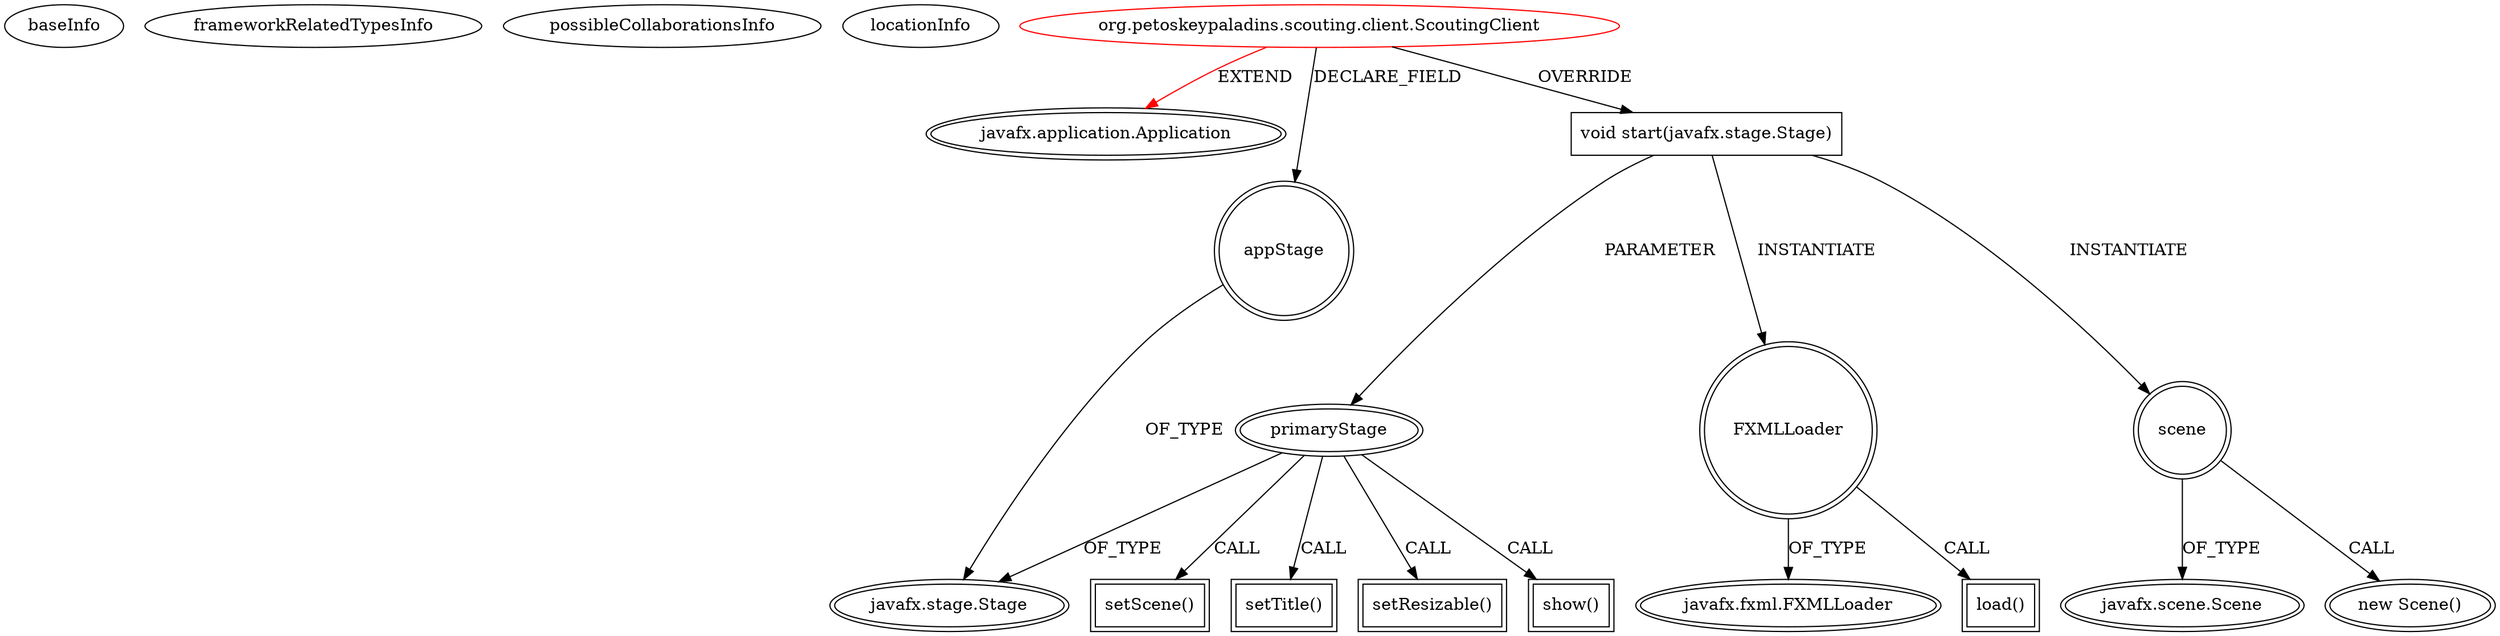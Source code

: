 digraph {
baseInfo[graphId=3457,category="extension_graph",isAnonymous=false,possibleRelation=false]
frameworkRelatedTypesInfo[0="javafx.application.Application"]
possibleCollaborationsInfo[]
locationInfo[projectName="killjoy64-Scouting",filePath="/killjoy64-Scouting/Scouting-master/Robotics Scouting Client/src/org/petoskeypaladins/scouting/client/ScoutingClient.java",contextSignature="ScoutingClient",graphId="3457"]
0[label="org.petoskeypaladins.scouting.client.ScoutingClient",vertexType="ROOT_CLIENT_CLASS_DECLARATION",isFrameworkType=false,color=red]
1[label="javafx.application.Application",vertexType="FRAMEWORK_CLASS_TYPE",isFrameworkType=true,peripheries=2]
2[label="appStage",vertexType="FIELD_DECLARATION",isFrameworkType=true,peripheries=2,shape=circle]
3[label="javafx.stage.Stage",vertexType="FRAMEWORK_CLASS_TYPE",isFrameworkType=true,peripheries=2]
4[label="void start(javafx.stage.Stage)",vertexType="OVERRIDING_METHOD_DECLARATION",isFrameworkType=false,shape=box]
5[label="primaryStage",vertexType="PARAMETER_DECLARATION",isFrameworkType=true,peripheries=2]
7[label="FXMLLoader",vertexType="VARIABLE_EXPRESION",isFrameworkType=true,peripheries=2,shape=circle]
9[label="javafx.fxml.FXMLLoader",vertexType="FRAMEWORK_CLASS_TYPE",isFrameworkType=true,peripheries=2]
8[label="load()",vertexType="INSIDE_CALL",isFrameworkType=true,peripheries=2,shape=box]
11[label="scene",vertexType="VARIABLE_EXPRESION",isFrameworkType=true,peripheries=2,shape=circle]
12[label="javafx.scene.Scene",vertexType="FRAMEWORK_CLASS_TYPE",isFrameworkType=true,peripheries=2]
10[label="new Scene()",vertexType="CONSTRUCTOR_CALL",isFrameworkType=true,peripheries=2]
14[label="setScene()",vertexType="INSIDE_CALL",isFrameworkType=true,peripheries=2,shape=box]
16[label="setTitle()",vertexType="INSIDE_CALL",isFrameworkType=true,peripheries=2,shape=box]
18[label="setResizable()",vertexType="INSIDE_CALL",isFrameworkType=true,peripheries=2,shape=box]
20[label="show()",vertexType="INSIDE_CALL",isFrameworkType=true,peripheries=2,shape=box]
0->1[label="EXTEND",color=red]
0->2[label="DECLARE_FIELD"]
2->3[label="OF_TYPE"]
0->4[label="OVERRIDE"]
5->3[label="OF_TYPE"]
4->5[label="PARAMETER"]
4->7[label="INSTANTIATE"]
7->9[label="OF_TYPE"]
7->8[label="CALL"]
4->11[label="INSTANTIATE"]
11->12[label="OF_TYPE"]
11->10[label="CALL"]
5->14[label="CALL"]
5->16[label="CALL"]
5->18[label="CALL"]
5->20[label="CALL"]
}
